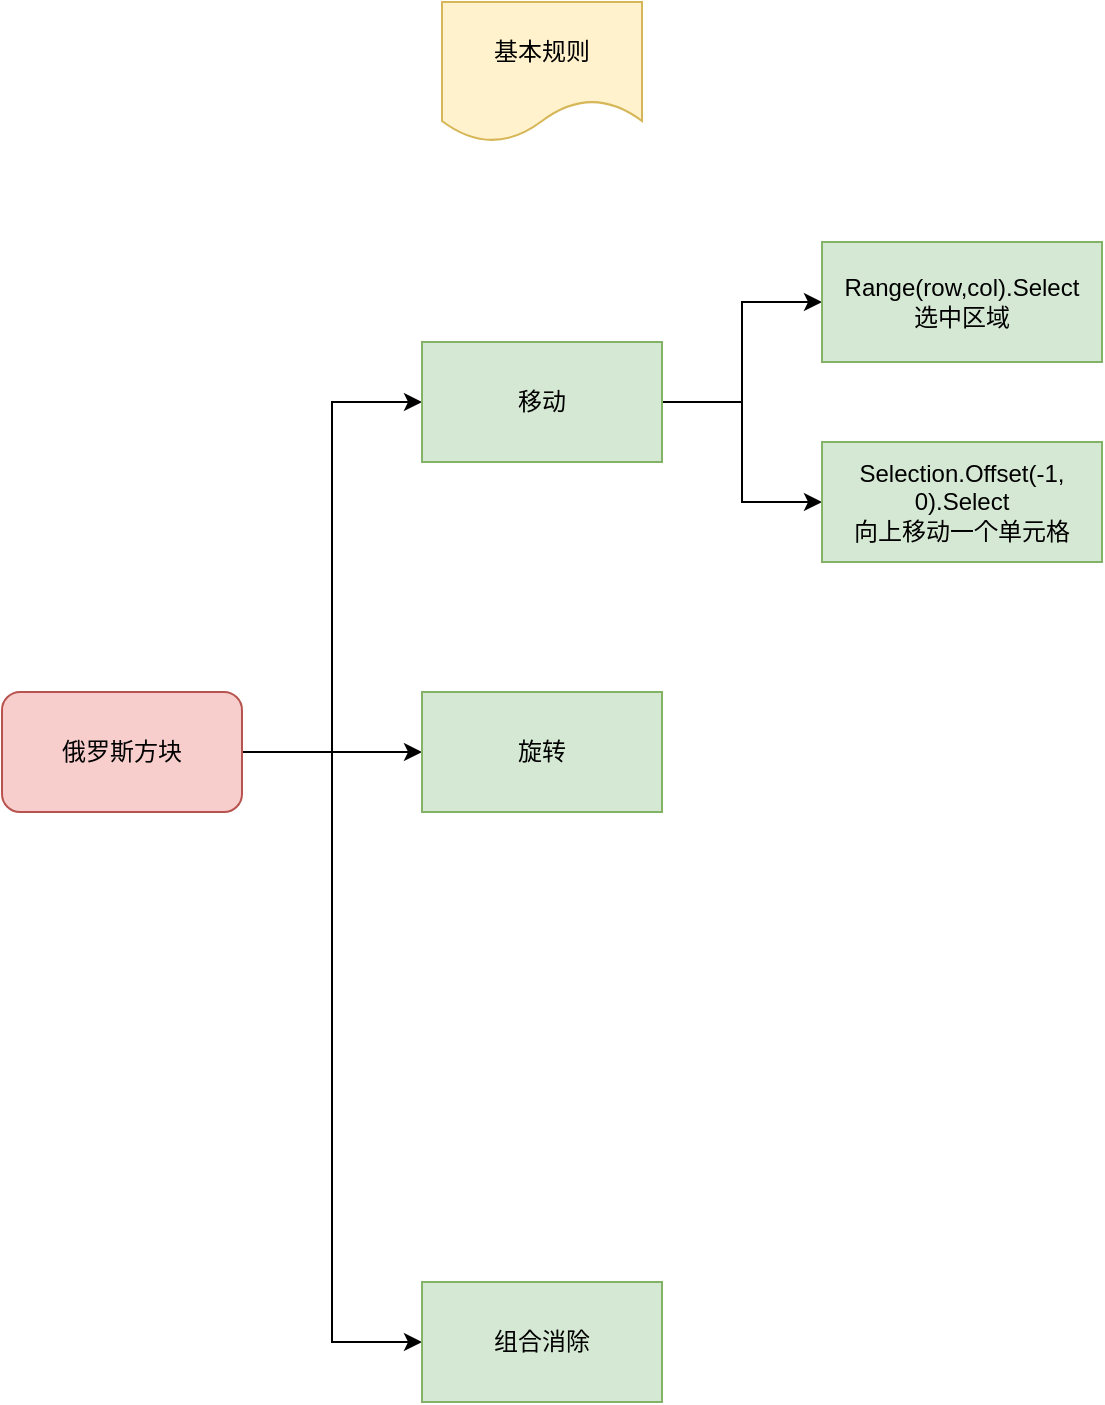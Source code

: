 <mxfile version="13.10.4" type="github">
  <diagram id="ONqUt38EhZFwzvi8UBoi" name="第 1 页">
    <mxGraphModel dx="1052" dy="554" grid="1" gridSize="10" guides="1" tooltips="1" connect="1" arrows="1" fold="1" page="1" pageScale="1" pageWidth="827" pageHeight="1169" math="0" shadow="0">
      <root>
        <mxCell id="0" />
        <mxCell id="1" parent="0" />
        <mxCell id="4IJZA1oA-bMBYCNWUD9J-5" value="" style="edgeStyle=orthogonalEdgeStyle;rounded=0;orthogonalLoop=1;jettySize=auto;html=1;entryX=0;entryY=0.5;entryDx=0;entryDy=0;" edge="1" parent="1" source="4IJZA1oA-bMBYCNWUD9J-1" target="4IJZA1oA-bMBYCNWUD9J-6">
          <mxGeometry relative="1" as="geometry">
            <mxPoint x="230" y="510" as="targetPoint" />
          </mxGeometry>
        </mxCell>
        <mxCell id="4IJZA1oA-bMBYCNWUD9J-8" style="edgeStyle=orthogonalEdgeStyle;rounded=0;orthogonalLoop=1;jettySize=auto;html=1;entryX=0;entryY=0.5;entryDx=0;entryDy=0;" edge="1" parent="1" source="4IJZA1oA-bMBYCNWUD9J-1" target="4IJZA1oA-bMBYCNWUD9J-7">
          <mxGeometry relative="1" as="geometry" />
        </mxCell>
        <mxCell id="4IJZA1oA-bMBYCNWUD9J-11" style="edgeStyle=orthogonalEdgeStyle;rounded=0;orthogonalLoop=1;jettySize=auto;html=1;entryX=0;entryY=0.5;entryDx=0;entryDy=0;" edge="1" parent="1" source="4IJZA1oA-bMBYCNWUD9J-1" target="4IJZA1oA-bMBYCNWUD9J-10">
          <mxGeometry relative="1" as="geometry" />
        </mxCell>
        <mxCell id="4IJZA1oA-bMBYCNWUD9J-1" value="俄罗斯方块" style="rounded=1;whiteSpace=wrap;html=1;fillColor=#f8cecc;strokeColor=#b85450;" vertex="1" parent="1">
          <mxGeometry x="30" y="585" width="120" height="60" as="geometry" />
        </mxCell>
        <mxCell id="4IJZA1oA-bMBYCNWUD9J-14" value="" style="edgeStyle=orthogonalEdgeStyle;rounded=0;orthogonalLoop=1;jettySize=auto;html=1;" edge="1" parent="1" source="4IJZA1oA-bMBYCNWUD9J-6" target="4IJZA1oA-bMBYCNWUD9J-13">
          <mxGeometry relative="1" as="geometry" />
        </mxCell>
        <mxCell id="4IJZA1oA-bMBYCNWUD9J-17" style="edgeStyle=orthogonalEdgeStyle;rounded=0;orthogonalLoop=1;jettySize=auto;html=1;entryX=0;entryY=0.5;entryDx=0;entryDy=0;" edge="1" parent="1" source="4IJZA1oA-bMBYCNWUD9J-6" target="4IJZA1oA-bMBYCNWUD9J-16">
          <mxGeometry relative="1" as="geometry" />
        </mxCell>
        <mxCell id="4IJZA1oA-bMBYCNWUD9J-6" value="移动" style="rounded=0;whiteSpace=wrap;html=1;fillColor=#d5e8d4;strokeColor=#82b366;" vertex="1" parent="1">
          <mxGeometry x="240" y="410" width="120" height="60" as="geometry" />
        </mxCell>
        <mxCell id="4IJZA1oA-bMBYCNWUD9J-7" value="旋转" style="rounded=0;whiteSpace=wrap;html=1;fillColor=#d5e8d4;strokeColor=#82b366;" vertex="1" parent="1">
          <mxGeometry x="240" y="585" width="120" height="60" as="geometry" />
        </mxCell>
        <mxCell id="4IJZA1oA-bMBYCNWUD9J-10" value="组合消除" style="rounded=0;whiteSpace=wrap;html=1;fillColor=#d5e8d4;strokeColor=#82b366;" vertex="1" parent="1">
          <mxGeometry x="240" y="880" width="120" height="60" as="geometry" />
        </mxCell>
        <mxCell id="4IJZA1oA-bMBYCNWUD9J-12" value="基本规则" style="shape=document;whiteSpace=wrap;html=1;boundedLbl=1;fillColor=#fff2cc;strokeColor=#d6b656;" vertex="1" parent="1">
          <mxGeometry x="250" y="240" width="100" height="70" as="geometry" />
        </mxCell>
        <mxCell id="4IJZA1oA-bMBYCNWUD9J-13" value="Range(row,col).Select&lt;br&gt;选中区域" style="whiteSpace=wrap;html=1;rounded=0;strokeColor=#82b366;fillColor=#d5e8d4;" vertex="1" parent="1">
          <mxGeometry x="440" y="360" width="140" height="60" as="geometry" />
        </mxCell>
        <mxCell id="4IJZA1oA-bMBYCNWUD9J-16" value="Selection.Offset(-1, 0).Select&lt;br&gt;向上移动一个单元格" style="rounded=0;whiteSpace=wrap;html=1;fillColor=#d5e8d4;strokeColor=#82b366;" vertex="1" parent="1">
          <mxGeometry x="440" y="460" width="140" height="60" as="geometry" />
        </mxCell>
      </root>
    </mxGraphModel>
  </diagram>
</mxfile>
